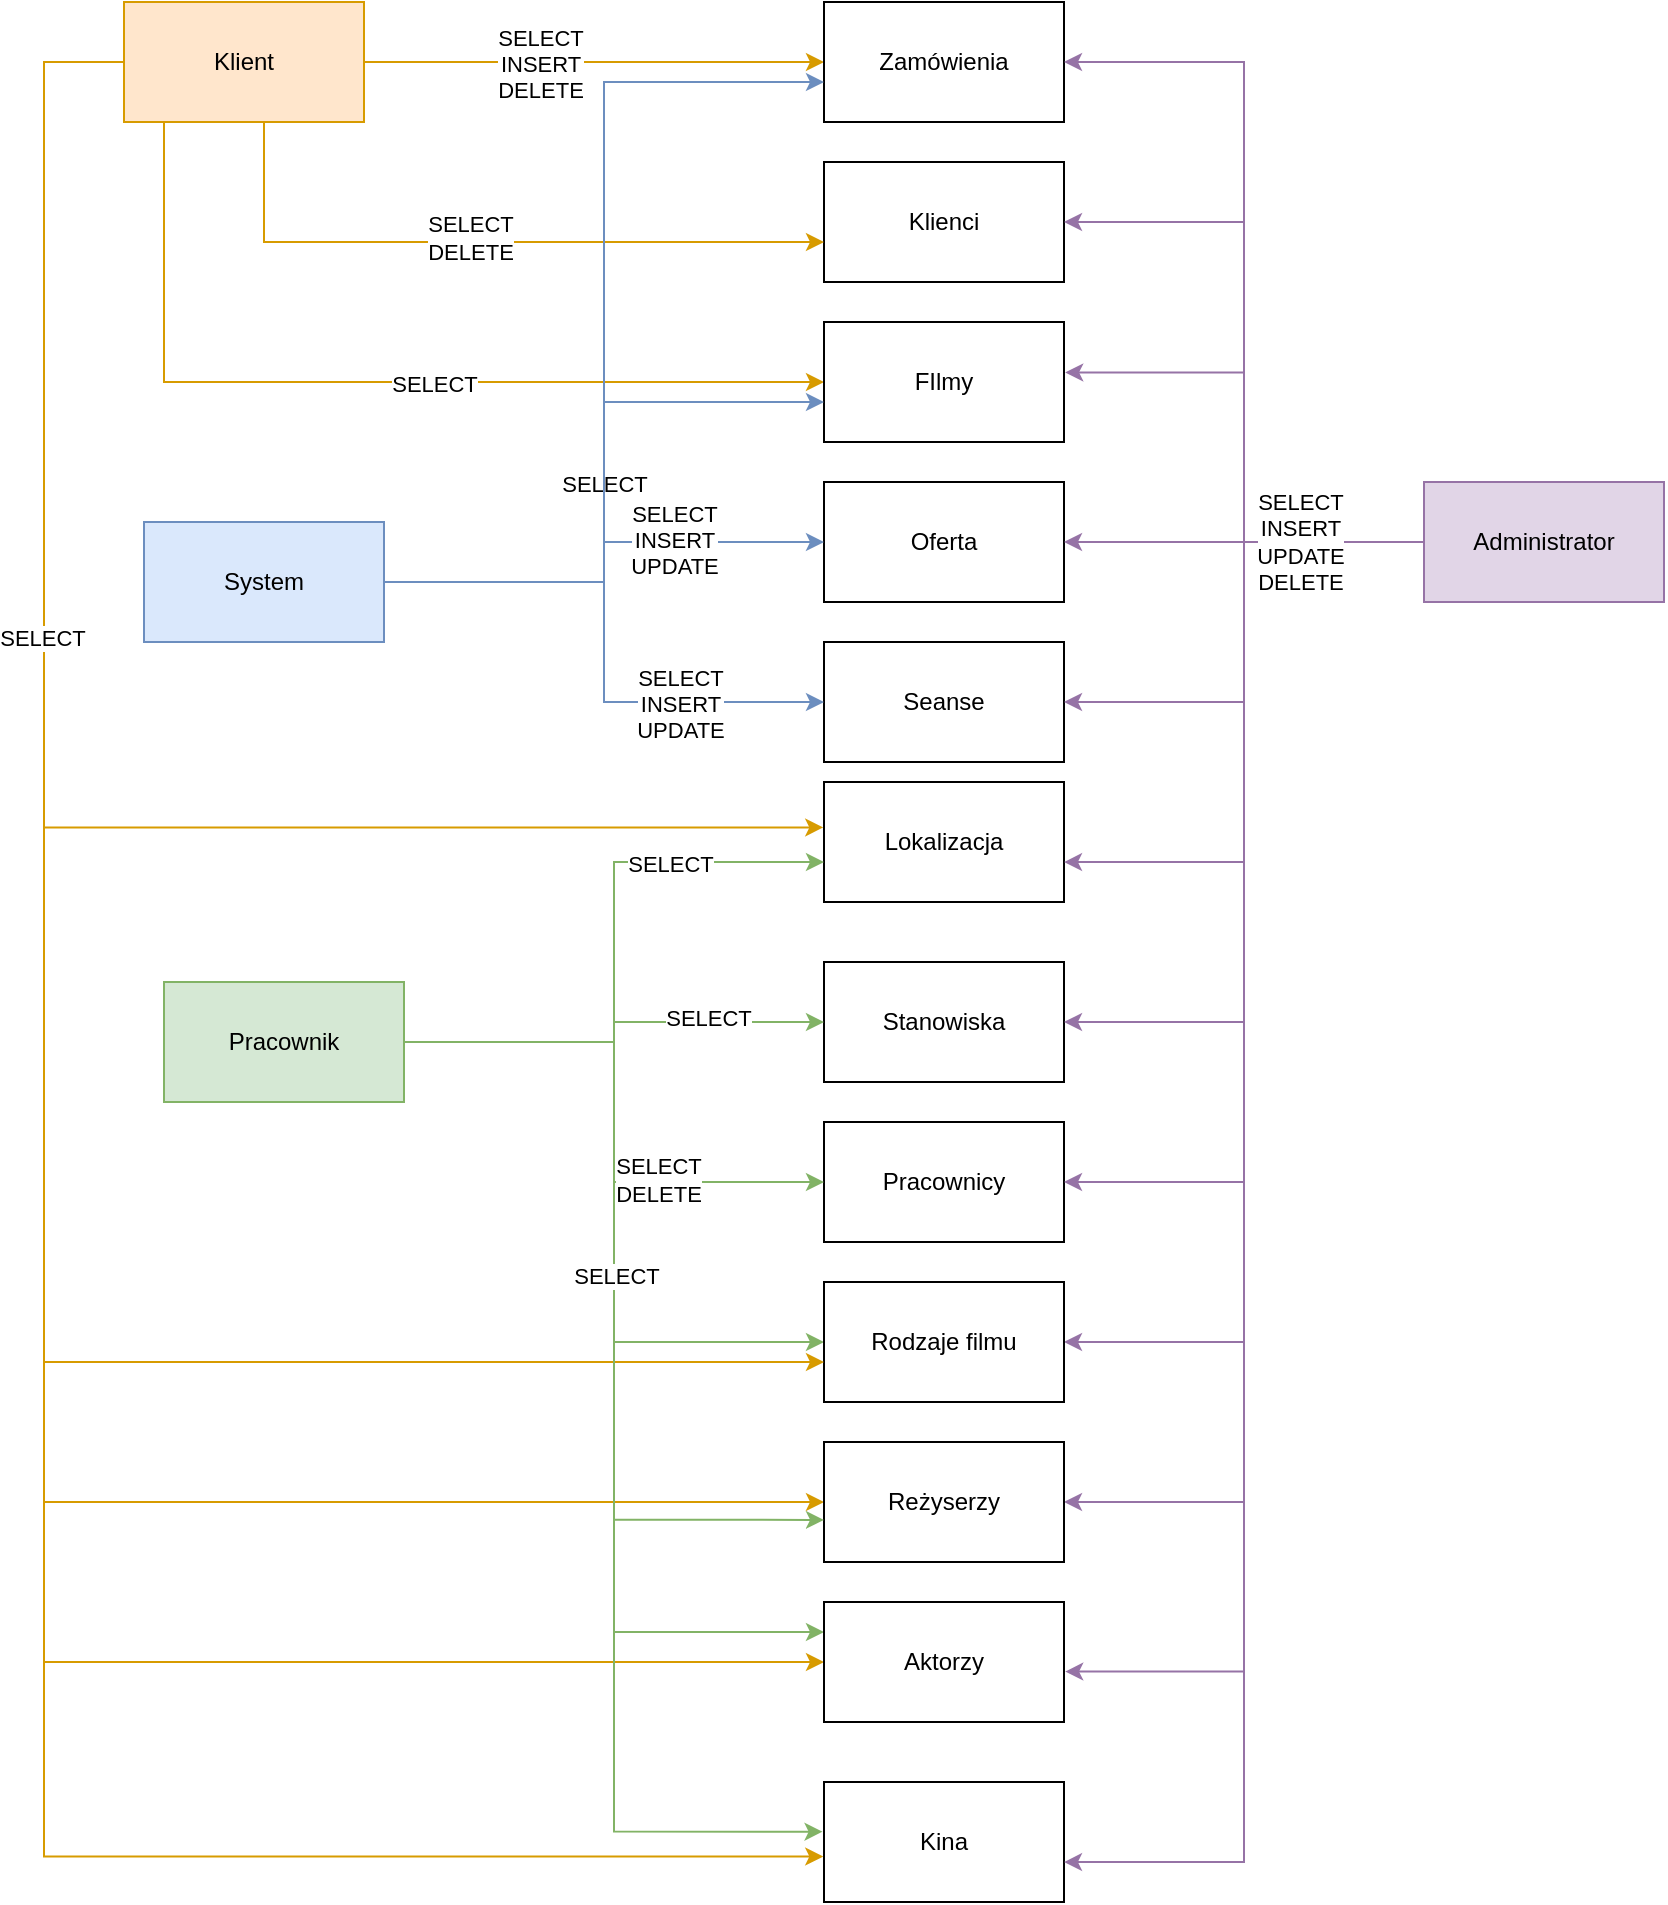 <mxfile version="24.9.1">
  <diagram name="Page-1" id="o7EHXkFaLmh4BgDmeCDf">
    <mxGraphModel dx="1839" dy="510" grid="1" gridSize="10" guides="1" tooltips="1" connect="1" arrows="1" fold="1" page="1" pageScale="1" pageWidth="850" pageHeight="1100" math="0" shadow="0">
      <root>
        <mxCell id="0" />
        <mxCell id="1" parent="0" />
        <mxCell id="0aa3XAbbEp9WKRyf7aWM-4" style="edgeStyle=orthogonalEdgeStyle;rounded=0;orthogonalLoop=1;jettySize=auto;html=1;entryX=0;entryY=0.5;entryDx=0;entryDy=0;fillColor=#ffe6cc;strokeColor=#d79b00;" edge="1" parent="1" source="0aa3XAbbEp9WKRyf7aWM-2" target="0aa3XAbbEp9WKRyf7aWM-3">
          <mxGeometry relative="1" as="geometry" />
        </mxCell>
        <mxCell id="0aa3XAbbEp9WKRyf7aWM-5" value="SELECT&lt;br&gt;INSERT&lt;br&gt;DELETE" style="edgeLabel;html=1;align=center;verticalAlign=middle;resizable=0;points=[];" vertex="1" connectable="0" parent="0aa3XAbbEp9WKRyf7aWM-4">
          <mxGeometry x="-0.233" y="-1" relative="1" as="geometry">
            <mxPoint as="offset" />
          </mxGeometry>
        </mxCell>
        <mxCell id="0aa3XAbbEp9WKRyf7aWM-10" style="edgeStyle=orthogonalEdgeStyle;rounded=0;orthogonalLoop=1;jettySize=auto;html=1;entryX=0;entryY=0.5;entryDx=0;entryDy=0;fillColor=#ffe6cc;strokeColor=#d79b00;" edge="1" parent="1" source="0aa3XAbbEp9WKRyf7aWM-2" target="0aa3XAbbEp9WKRyf7aWM-8">
          <mxGeometry relative="1" as="geometry">
            <Array as="points">
              <mxPoint x="80" y="210" />
            </Array>
          </mxGeometry>
        </mxCell>
        <mxCell id="0aa3XAbbEp9WKRyf7aWM-12" value="SELECT" style="edgeLabel;html=1;align=center;verticalAlign=middle;resizable=0;points=[];" vertex="1" connectable="0" parent="0aa3XAbbEp9WKRyf7aWM-10">
          <mxGeometry x="0.153" y="-1" relative="1" as="geometry">
            <mxPoint as="offset" />
          </mxGeometry>
        </mxCell>
        <mxCell id="0aa3XAbbEp9WKRyf7aWM-33" style="edgeStyle=orthogonalEdgeStyle;rounded=0;orthogonalLoop=1;jettySize=auto;html=1;entryX=0;entryY=0.5;entryDx=0;entryDy=0;fillColor=#ffe6cc;strokeColor=#d79b00;" edge="1" parent="1" source="0aa3XAbbEp9WKRyf7aWM-2" target="0aa3XAbbEp9WKRyf7aWM-22">
          <mxGeometry relative="1" as="geometry">
            <Array as="points">
              <mxPoint x="20" y="50" />
              <mxPoint x="20" y="770" />
            </Array>
          </mxGeometry>
        </mxCell>
        <mxCell id="0aa3XAbbEp9WKRyf7aWM-34" style="edgeStyle=orthogonalEdgeStyle;rounded=0;orthogonalLoop=1;jettySize=auto;html=1;entryX=0;entryY=0.5;entryDx=0;entryDy=0;fillColor=#ffe6cc;strokeColor=#d79b00;" edge="1" parent="1" source="0aa3XAbbEp9WKRyf7aWM-2" target="0aa3XAbbEp9WKRyf7aWM-23">
          <mxGeometry relative="1" as="geometry">
            <Array as="points">
              <mxPoint x="20" y="50" />
              <mxPoint x="20" y="850" />
            </Array>
          </mxGeometry>
        </mxCell>
        <mxCell id="0aa3XAbbEp9WKRyf7aWM-2" value="Klient" style="rounded=0;whiteSpace=wrap;html=1;fillColor=#ffe6cc;strokeColor=#d79b00;" vertex="1" parent="1">
          <mxGeometry x="60" y="20" width="120" height="60" as="geometry" />
        </mxCell>
        <mxCell id="0aa3XAbbEp9WKRyf7aWM-3" value="Zamówienia" style="rounded=0;whiteSpace=wrap;html=1;" vertex="1" parent="1">
          <mxGeometry x="410" y="20" width="120" height="60" as="geometry" />
        </mxCell>
        <mxCell id="0aa3XAbbEp9WKRyf7aWM-7" value="Klienci" style="rounded=0;whiteSpace=wrap;html=1;" vertex="1" parent="1">
          <mxGeometry x="410" y="100" width="120" height="60" as="geometry" />
        </mxCell>
        <mxCell id="0aa3XAbbEp9WKRyf7aWM-8" value="FIlmy" style="rounded=0;whiteSpace=wrap;html=1;" vertex="1" parent="1">
          <mxGeometry x="410" y="180" width="120" height="60" as="geometry" />
        </mxCell>
        <mxCell id="0aa3XAbbEp9WKRyf7aWM-9" style="edgeStyle=orthogonalEdgeStyle;rounded=0;orthogonalLoop=1;jettySize=auto;html=1;entryX=0;entryY=0.667;entryDx=0;entryDy=0;entryPerimeter=0;fillColor=#ffe6cc;strokeColor=#d79b00;" edge="1" parent="1" source="0aa3XAbbEp9WKRyf7aWM-2" target="0aa3XAbbEp9WKRyf7aWM-7">
          <mxGeometry relative="1" as="geometry">
            <Array as="points">
              <mxPoint x="130" y="140" />
            </Array>
          </mxGeometry>
        </mxCell>
        <mxCell id="0aa3XAbbEp9WKRyf7aWM-11" value="SELECT&lt;br&gt;DELETE" style="edgeLabel;html=1;align=center;verticalAlign=middle;resizable=0;points=[];" vertex="1" connectable="0" parent="0aa3XAbbEp9WKRyf7aWM-9">
          <mxGeometry x="-0.041" y="2" relative="1" as="geometry">
            <mxPoint as="offset" />
          </mxGeometry>
        </mxCell>
        <mxCell id="0aa3XAbbEp9WKRyf7aWM-13" value="Oferta" style="rounded=0;whiteSpace=wrap;html=1;" vertex="1" parent="1">
          <mxGeometry x="410" y="260" width="120" height="60" as="geometry" />
        </mxCell>
        <mxCell id="0aa3XAbbEp9WKRyf7aWM-14" value="Seanse" style="rounded=0;whiteSpace=wrap;html=1;" vertex="1" parent="1">
          <mxGeometry x="410" y="340" width="120" height="60" as="geometry" />
        </mxCell>
        <mxCell id="0aa3XAbbEp9WKRyf7aWM-15" value="Stanowiska" style="rounded=0;whiteSpace=wrap;html=1;" vertex="1" parent="1">
          <mxGeometry x="410" y="500" width="120" height="60" as="geometry" />
        </mxCell>
        <mxCell id="0aa3XAbbEp9WKRyf7aWM-16" value="Lokalizacja" style="rounded=0;whiteSpace=wrap;html=1;" vertex="1" parent="1">
          <mxGeometry x="410" y="410" width="120" height="60" as="geometry" />
        </mxCell>
        <mxCell id="0aa3XAbbEp9WKRyf7aWM-17" value="Pracownicy" style="rounded=0;whiteSpace=wrap;html=1;" vertex="1" parent="1">
          <mxGeometry x="410" y="580" width="120" height="60" as="geometry" />
        </mxCell>
        <mxCell id="0aa3XAbbEp9WKRyf7aWM-25" style="edgeStyle=orthogonalEdgeStyle;rounded=0;orthogonalLoop=1;jettySize=auto;html=1;fillColor=#dae8fc;strokeColor=#6c8ebf;" edge="1" parent="1" source="0aa3XAbbEp9WKRyf7aWM-18" target="0aa3XAbbEp9WKRyf7aWM-13">
          <mxGeometry relative="1" as="geometry" />
        </mxCell>
        <mxCell id="0aa3XAbbEp9WKRyf7aWM-63" value="SELECT&lt;br&gt;INSERT&lt;br&gt;UPDATE" style="edgeLabel;html=1;align=center;verticalAlign=middle;resizable=0;points=[];" vertex="1" connectable="0" parent="0aa3XAbbEp9WKRyf7aWM-25">
          <mxGeometry x="0.373" y="1" relative="1" as="geometry">
            <mxPoint as="offset" />
          </mxGeometry>
        </mxCell>
        <mxCell id="0aa3XAbbEp9WKRyf7aWM-26" style="edgeStyle=orthogonalEdgeStyle;rounded=0;orthogonalLoop=1;jettySize=auto;html=1;fillColor=#dae8fc;strokeColor=#6c8ebf;" edge="1" parent="1" source="0aa3XAbbEp9WKRyf7aWM-18" target="0aa3XAbbEp9WKRyf7aWM-14">
          <mxGeometry relative="1" as="geometry" />
        </mxCell>
        <mxCell id="0aa3XAbbEp9WKRyf7aWM-64" value="SELECT&lt;br&gt;INSERT&lt;br&gt;UPDATE" style="edgeLabel;html=1;align=center;verticalAlign=middle;resizable=0;points=[];" vertex="1" connectable="0" parent="0aa3XAbbEp9WKRyf7aWM-26">
          <mxGeometry x="0.487" y="-1" relative="1" as="geometry">
            <mxPoint as="offset" />
          </mxGeometry>
        </mxCell>
        <mxCell id="0aa3XAbbEp9WKRyf7aWM-18" value="System" style="rounded=0;whiteSpace=wrap;html=1;fillColor=#dae8fc;strokeColor=#6c8ebf;" vertex="1" parent="1">
          <mxGeometry x="70" y="280" width="120" height="60" as="geometry" />
        </mxCell>
        <mxCell id="0aa3XAbbEp9WKRyf7aWM-28" style="edgeStyle=orthogonalEdgeStyle;rounded=0;orthogonalLoop=1;jettySize=auto;html=1;entryX=0;entryY=0.5;entryDx=0;entryDy=0;fillColor=#d5e8d4;strokeColor=#82b366;" edge="1" parent="1" source="0aa3XAbbEp9WKRyf7aWM-19" target="0aa3XAbbEp9WKRyf7aWM-15">
          <mxGeometry relative="1" as="geometry" />
        </mxCell>
        <mxCell id="0aa3XAbbEp9WKRyf7aWM-54" value="SELECT" style="edgeLabel;html=1;align=center;verticalAlign=middle;resizable=0;points=[];" vertex="1" connectable="0" parent="0aa3XAbbEp9WKRyf7aWM-28">
          <mxGeometry x="0.467" y="2" relative="1" as="geometry">
            <mxPoint as="offset" />
          </mxGeometry>
        </mxCell>
        <mxCell id="0aa3XAbbEp9WKRyf7aWM-30" style="edgeStyle=orthogonalEdgeStyle;rounded=0;orthogonalLoop=1;jettySize=auto;html=1;entryX=0;entryY=0.5;entryDx=0;entryDy=0;fillColor=#d5e8d4;strokeColor=#82b366;" edge="1" parent="1" source="0aa3XAbbEp9WKRyf7aWM-19" target="0aa3XAbbEp9WKRyf7aWM-17">
          <mxGeometry relative="1" as="geometry" />
        </mxCell>
        <mxCell id="0aa3XAbbEp9WKRyf7aWM-55" value="SELECT&lt;br&gt;DELETE" style="edgeLabel;html=1;align=center;verticalAlign=middle;resizable=0;points=[];" vertex="1" connectable="0" parent="0aa3XAbbEp9WKRyf7aWM-30">
          <mxGeometry x="0.404" y="1" relative="1" as="geometry">
            <mxPoint as="offset" />
          </mxGeometry>
        </mxCell>
        <mxCell id="0aa3XAbbEp9WKRyf7aWM-56" style="edgeStyle=orthogonalEdgeStyle;rounded=0;orthogonalLoop=1;jettySize=auto;html=1;entryX=0;entryY=0.5;entryDx=0;entryDy=0;fillColor=#d5e8d4;strokeColor=#82b366;" edge="1" parent="1" source="0aa3XAbbEp9WKRyf7aWM-19" target="0aa3XAbbEp9WKRyf7aWM-21">
          <mxGeometry relative="1" as="geometry" />
        </mxCell>
        <mxCell id="0aa3XAbbEp9WKRyf7aWM-59" style="edgeStyle=orthogonalEdgeStyle;rounded=0;orthogonalLoop=1;jettySize=auto;html=1;entryX=0;entryY=0.25;entryDx=0;entryDy=0;fillColor=#d5e8d4;strokeColor=#82b366;" edge="1" parent="1" source="0aa3XAbbEp9WKRyf7aWM-19" target="0aa3XAbbEp9WKRyf7aWM-23">
          <mxGeometry relative="1" as="geometry" />
        </mxCell>
        <mxCell id="0aa3XAbbEp9WKRyf7aWM-19" value="Pracownik" style="rounded=0;whiteSpace=wrap;html=1;fillColor=#d5e8d4;strokeColor=#82b366;" vertex="1" parent="1">
          <mxGeometry x="80" y="510" width="120" height="60" as="geometry" />
        </mxCell>
        <mxCell id="0aa3XAbbEp9WKRyf7aWM-40" style="edgeStyle=orthogonalEdgeStyle;rounded=0;orthogonalLoop=1;jettySize=auto;html=1;entryX=1;entryY=0.5;entryDx=0;entryDy=0;fillColor=#e1d5e7;strokeColor=#9673a6;" edge="1" parent="1" source="0aa3XAbbEp9WKRyf7aWM-20" target="0aa3XAbbEp9WKRyf7aWM-3">
          <mxGeometry relative="1" as="geometry" />
        </mxCell>
        <mxCell id="0aa3XAbbEp9WKRyf7aWM-41" style="edgeStyle=orthogonalEdgeStyle;rounded=0;orthogonalLoop=1;jettySize=auto;html=1;fillColor=#e1d5e7;strokeColor=#9673a6;" edge="1" parent="1" source="0aa3XAbbEp9WKRyf7aWM-20" target="0aa3XAbbEp9WKRyf7aWM-7">
          <mxGeometry relative="1" as="geometry">
            <Array as="points">
              <mxPoint x="620" y="290" />
              <mxPoint x="620" y="130" />
            </Array>
          </mxGeometry>
        </mxCell>
        <mxCell id="0aa3XAbbEp9WKRyf7aWM-43" style="edgeStyle=orthogonalEdgeStyle;rounded=0;orthogonalLoop=1;jettySize=auto;html=1;entryX=1;entryY=0.5;entryDx=0;entryDy=0;fillColor=#e1d5e7;strokeColor=#9673a6;" edge="1" parent="1" source="0aa3XAbbEp9WKRyf7aWM-20" target="0aa3XAbbEp9WKRyf7aWM-13">
          <mxGeometry relative="1" as="geometry" />
        </mxCell>
        <mxCell id="0aa3XAbbEp9WKRyf7aWM-44" style="edgeStyle=orthogonalEdgeStyle;rounded=0;orthogonalLoop=1;jettySize=auto;html=1;entryX=1;entryY=0.5;entryDx=0;entryDy=0;fillColor=#e1d5e7;strokeColor=#9673a6;" edge="1" parent="1" source="0aa3XAbbEp9WKRyf7aWM-20" target="0aa3XAbbEp9WKRyf7aWM-14">
          <mxGeometry relative="1" as="geometry" />
        </mxCell>
        <mxCell id="0aa3XAbbEp9WKRyf7aWM-46" style="edgeStyle=orthogonalEdgeStyle;rounded=0;orthogonalLoop=1;jettySize=auto;html=1;entryX=1;entryY=0.5;entryDx=0;entryDy=0;fillColor=#e1d5e7;strokeColor=#9673a6;" edge="1" parent="1" source="0aa3XAbbEp9WKRyf7aWM-20" target="0aa3XAbbEp9WKRyf7aWM-15">
          <mxGeometry relative="1" as="geometry" />
        </mxCell>
        <mxCell id="0aa3XAbbEp9WKRyf7aWM-47" style="edgeStyle=orthogonalEdgeStyle;rounded=0;orthogonalLoop=1;jettySize=auto;html=1;entryX=1;entryY=0.5;entryDx=0;entryDy=0;fillColor=#e1d5e7;strokeColor=#9673a6;" edge="1" parent="1" source="0aa3XAbbEp9WKRyf7aWM-20" target="0aa3XAbbEp9WKRyf7aWM-17">
          <mxGeometry relative="1" as="geometry" />
        </mxCell>
        <mxCell id="0aa3XAbbEp9WKRyf7aWM-48" style="edgeStyle=orthogonalEdgeStyle;rounded=0;orthogonalLoop=1;jettySize=auto;html=1;entryX=1;entryY=0.5;entryDx=0;entryDy=0;fillColor=#e1d5e7;strokeColor=#9673a6;" edge="1" parent="1" source="0aa3XAbbEp9WKRyf7aWM-20" target="0aa3XAbbEp9WKRyf7aWM-21">
          <mxGeometry relative="1" as="geometry" />
        </mxCell>
        <mxCell id="0aa3XAbbEp9WKRyf7aWM-49" style="edgeStyle=orthogonalEdgeStyle;rounded=0;orthogonalLoop=1;jettySize=auto;html=1;entryX=1;entryY=0.5;entryDx=0;entryDy=0;fillColor=#e1d5e7;strokeColor=#9673a6;" edge="1" parent="1" source="0aa3XAbbEp9WKRyf7aWM-20" target="0aa3XAbbEp9WKRyf7aWM-22">
          <mxGeometry relative="1" as="geometry" />
        </mxCell>
        <mxCell id="0aa3XAbbEp9WKRyf7aWM-20" value="Administrator" style="rounded=0;whiteSpace=wrap;html=1;fillColor=#e1d5e7;strokeColor=#9673a6;" vertex="1" parent="1">
          <mxGeometry x="710" y="260" width="120" height="60" as="geometry" />
        </mxCell>
        <mxCell id="0aa3XAbbEp9WKRyf7aWM-21" value="Rodzaje filmu" style="rounded=0;whiteSpace=wrap;html=1;" vertex="1" parent="1">
          <mxGeometry x="410" y="660" width="120" height="60" as="geometry" />
        </mxCell>
        <mxCell id="0aa3XAbbEp9WKRyf7aWM-22" value="Reżyserzy" style="rounded=0;whiteSpace=wrap;html=1;" vertex="1" parent="1">
          <mxGeometry x="410" y="740" width="120" height="60" as="geometry" />
        </mxCell>
        <mxCell id="0aa3XAbbEp9WKRyf7aWM-23" value="Aktorzy" style="rounded=0;whiteSpace=wrap;html=1;" vertex="1" parent="1">
          <mxGeometry x="410" y="820" width="120" height="60" as="geometry" />
        </mxCell>
        <mxCell id="0aa3XAbbEp9WKRyf7aWM-24" value="Kina" style="rounded=0;whiteSpace=wrap;html=1;" vertex="1" parent="1">
          <mxGeometry x="410" y="910" width="120" height="60" as="geometry" />
        </mxCell>
        <mxCell id="0aa3XAbbEp9WKRyf7aWM-31" style="edgeStyle=orthogonalEdgeStyle;rounded=0;orthogonalLoop=1;jettySize=auto;html=1;entryX=0;entryY=0.667;entryDx=0;entryDy=0;entryPerimeter=0;fillColor=#ffe6cc;strokeColor=#d79b00;" edge="1" parent="1" source="0aa3XAbbEp9WKRyf7aWM-2" target="0aa3XAbbEp9WKRyf7aWM-21">
          <mxGeometry relative="1" as="geometry">
            <Array as="points">
              <mxPoint x="20" y="50" />
              <mxPoint x="20" y="700" />
            </Array>
          </mxGeometry>
        </mxCell>
        <mxCell id="0aa3XAbbEp9WKRyf7aWM-35" style="edgeStyle=orthogonalEdgeStyle;rounded=0;orthogonalLoop=1;jettySize=auto;html=1;entryX=-0.003;entryY=0.621;entryDx=0;entryDy=0;entryPerimeter=0;fillColor=#ffe6cc;strokeColor=#d79b00;" edge="1" parent="1" source="0aa3XAbbEp9WKRyf7aWM-2" target="0aa3XAbbEp9WKRyf7aWM-24">
          <mxGeometry relative="1" as="geometry">
            <Array as="points">
              <mxPoint x="20" y="50" />
              <mxPoint x="20" y="947" />
            </Array>
          </mxGeometry>
        </mxCell>
        <mxCell id="0aa3XAbbEp9WKRyf7aWM-37" style="edgeStyle=orthogonalEdgeStyle;rounded=0;orthogonalLoop=1;jettySize=auto;html=1;entryX=0;entryY=0.667;entryDx=0;entryDy=0;entryPerimeter=0;fillColor=#d5e8d4;strokeColor=#82b366;" edge="1" parent="1" source="0aa3XAbbEp9WKRyf7aWM-19" target="0aa3XAbbEp9WKRyf7aWM-16">
          <mxGeometry relative="1" as="geometry" />
        </mxCell>
        <mxCell id="0aa3XAbbEp9WKRyf7aWM-53" value="SELECT" style="edgeLabel;html=1;align=center;verticalAlign=middle;resizable=0;points=[];" vertex="1" connectable="0" parent="0aa3XAbbEp9WKRyf7aWM-37">
          <mxGeometry x="0.485" y="-1" relative="1" as="geometry">
            <mxPoint as="offset" />
          </mxGeometry>
        </mxCell>
        <mxCell id="0aa3XAbbEp9WKRyf7aWM-38" style="edgeStyle=orthogonalEdgeStyle;rounded=0;orthogonalLoop=1;jettySize=auto;html=1;entryX=-0.003;entryY=0.379;entryDx=0;entryDy=0;entryPerimeter=0;fillColor=#ffe6cc;strokeColor=#d79b00;" edge="1" parent="1" source="0aa3XAbbEp9WKRyf7aWM-2" target="0aa3XAbbEp9WKRyf7aWM-16">
          <mxGeometry relative="1" as="geometry">
            <Array as="points">
              <mxPoint x="20" y="50" />
              <mxPoint x="20" y="433" />
            </Array>
          </mxGeometry>
        </mxCell>
        <mxCell id="0aa3XAbbEp9WKRyf7aWM-39" value="SELECT" style="edgeLabel;html=1;align=center;verticalAlign=middle;resizable=0;points=[];" vertex="1" connectable="0" parent="0aa3XAbbEp9WKRyf7aWM-38">
          <mxGeometry x="-0.192" y="-1" relative="1" as="geometry">
            <mxPoint as="offset" />
          </mxGeometry>
        </mxCell>
        <mxCell id="0aa3XAbbEp9WKRyf7aWM-42" style="edgeStyle=orthogonalEdgeStyle;rounded=0;orthogonalLoop=1;jettySize=auto;html=1;entryX=1.005;entryY=0.42;entryDx=0;entryDy=0;entryPerimeter=0;fillColor=#e1d5e7;strokeColor=#9673a6;" edge="1" parent="1" source="0aa3XAbbEp9WKRyf7aWM-20" target="0aa3XAbbEp9WKRyf7aWM-8">
          <mxGeometry relative="1" as="geometry" />
        </mxCell>
        <mxCell id="0aa3XAbbEp9WKRyf7aWM-45" style="edgeStyle=orthogonalEdgeStyle;rounded=0;orthogonalLoop=1;jettySize=auto;html=1;entryX=1;entryY=0.667;entryDx=0;entryDy=0;entryPerimeter=0;fillColor=#e1d5e7;strokeColor=#9673a6;" edge="1" parent="1" source="0aa3XAbbEp9WKRyf7aWM-20" target="0aa3XAbbEp9WKRyf7aWM-16">
          <mxGeometry relative="1" as="geometry" />
        </mxCell>
        <mxCell id="0aa3XAbbEp9WKRyf7aWM-50" style="edgeStyle=orthogonalEdgeStyle;rounded=0;orthogonalLoop=1;jettySize=auto;html=1;entryX=1.005;entryY=0.58;entryDx=0;entryDy=0;entryPerimeter=0;fillColor=#e1d5e7;strokeColor=#9673a6;" edge="1" parent="1" source="0aa3XAbbEp9WKRyf7aWM-20" target="0aa3XAbbEp9WKRyf7aWM-23">
          <mxGeometry relative="1" as="geometry" />
        </mxCell>
        <mxCell id="0aa3XAbbEp9WKRyf7aWM-51" style="edgeStyle=orthogonalEdgeStyle;rounded=0;orthogonalLoop=1;jettySize=auto;html=1;entryX=1;entryY=0.667;entryDx=0;entryDy=0;entryPerimeter=0;fillColor=#e1d5e7;strokeColor=#9673a6;" edge="1" parent="1" source="0aa3XAbbEp9WKRyf7aWM-20" target="0aa3XAbbEp9WKRyf7aWM-24">
          <mxGeometry relative="1" as="geometry" />
        </mxCell>
        <mxCell id="0aa3XAbbEp9WKRyf7aWM-52" value="SELECT&lt;br&gt;INSERT&lt;br&gt;UPDATE&lt;br&gt;DELETE" style="edgeLabel;html=1;align=center;verticalAlign=middle;resizable=0;points=[];" vertex="1" connectable="0" parent="0aa3XAbbEp9WKRyf7aWM-51">
          <mxGeometry x="-0.851" relative="1" as="geometry">
            <mxPoint as="offset" />
          </mxGeometry>
        </mxCell>
        <mxCell id="0aa3XAbbEp9WKRyf7aWM-58" style="edgeStyle=orthogonalEdgeStyle;rounded=0;orthogonalLoop=1;jettySize=auto;html=1;entryX=0;entryY=0.649;entryDx=0;entryDy=0;entryPerimeter=0;fillColor=#d5e8d4;strokeColor=#82b366;" edge="1" parent="1" source="0aa3XAbbEp9WKRyf7aWM-19" target="0aa3XAbbEp9WKRyf7aWM-22">
          <mxGeometry relative="1" as="geometry" />
        </mxCell>
        <mxCell id="0aa3XAbbEp9WKRyf7aWM-60" style="edgeStyle=orthogonalEdgeStyle;rounded=0;orthogonalLoop=1;jettySize=auto;html=1;entryX=-0.006;entryY=0.414;entryDx=0;entryDy=0;entryPerimeter=0;fillColor=#d5e8d4;strokeColor=#82b366;" edge="1" parent="1" source="0aa3XAbbEp9WKRyf7aWM-19" target="0aa3XAbbEp9WKRyf7aWM-24">
          <mxGeometry relative="1" as="geometry" />
        </mxCell>
        <mxCell id="0aa3XAbbEp9WKRyf7aWM-61" value="SELECT" style="edgeLabel;html=1;align=center;verticalAlign=middle;resizable=0;points=[];" vertex="1" connectable="0" parent="0aa3XAbbEp9WKRyf7aWM-60">
          <mxGeometry x="-0.265" y="1" relative="1" as="geometry">
            <mxPoint as="offset" />
          </mxGeometry>
        </mxCell>
        <mxCell id="0aa3XAbbEp9WKRyf7aWM-62" style="edgeStyle=orthogonalEdgeStyle;rounded=0;orthogonalLoop=1;jettySize=auto;html=1;entryX=0;entryY=0.667;entryDx=0;entryDy=0;entryPerimeter=0;fillColor=#dae8fc;strokeColor=#6c8ebf;" edge="1" parent="1" source="0aa3XAbbEp9WKRyf7aWM-18" target="0aa3XAbbEp9WKRyf7aWM-3">
          <mxGeometry relative="1" as="geometry" />
        </mxCell>
        <mxCell id="0aa3XAbbEp9WKRyf7aWM-65" value="SELECT" style="edgeLabel;html=1;align=center;verticalAlign=middle;resizable=0;points=[];" vertex="1" connectable="0" parent="0aa3XAbbEp9WKRyf7aWM-62">
          <mxGeometry x="-0.321" relative="1" as="geometry">
            <mxPoint as="offset" />
          </mxGeometry>
        </mxCell>
        <mxCell id="0aa3XAbbEp9WKRyf7aWM-66" style="edgeStyle=orthogonalEdgeStyle;rounded=0;orthogonalLoop=1;jettySize=auto;html=1;entryX=0;entryY=0.667;entryDx=0;entryDy=0;entryPerimeter=0;fillColor=#dae8fc;strokeColor=#6c8ebf;" edge="1" parent="1" source="0aa3XAbbEp9WKRyf7aWM-18" target="0aa3XAbbEp9WKRyf7aWM-8">
          <mxGeometry relative="1" as="geometry" />
        </mxCell>
      </root>
    </mxGraphModel>
  </diagram>
</mxfile>
